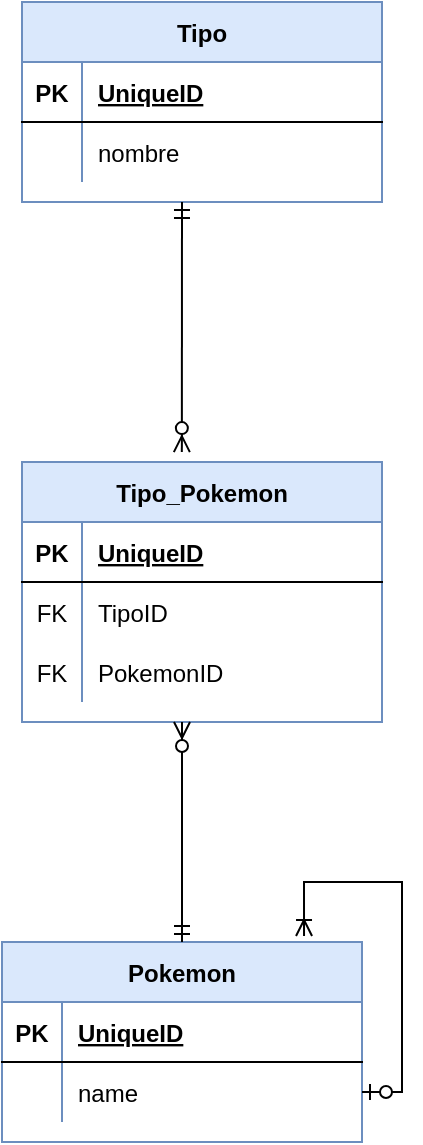 <mxfile version="20.5.1" type="github">
  <diagram id="RUinC2pi4kMbH4fZZOq3" name="Page-1">
    <mxGraphModel dx="2062" dy="1154" grid="1" gridSize="10" guides="1" tooltips="1" connect="1" arrows="1" fold="1" page="1" pageScale="1" pageWidth="1169" pageHeight="827" math="0" shadow="0">
      <root>
        <mxCell id="0" />
        <mxCell id="1" parent="0" />
        <mxCell id="HFrmvLzBU8FO7kYzkqky-1" value="Pokemon" style="shape=table;startSize=30;container=1;collapsible=1;childLayout=tableLayout;fixedRows=1;rowLines=0;fontStyle=1;align=center;resizeLast=1;fillColor=#dae8fc;strokeColor=#6c8ebf;" vertex="1" parent="1">
          <mxGeometry x="70" y="540" width="180" height="100" as="geometry" />
        </mxCell>
        <mxCell id="HFrmvLzBU8FO7kYzkqky-2" value="" style="shape=tableRow;horizontal=0;startSize=0;swimlaneHead=0;swimlaneBody=0;fillColor=none;collapsible=0;dropTarget=0;points=[[0,0.5],[1,0.5]];portConstraint=eastwest;top=0;left=0;right=0;bottom=1;" vertex="1" parent="HFrmvLzBU8FO7kYzkqky-1">
          <mxGeometry y="30" width="180" height="30" as="geometry" />
        </mxCell>
        <mxCell id="HFrmvLzBU8FO7kYzkqky-3" value="PK" style="shape=partialRectangle;connectable=0;fillColor=none;top=0;left=0;bottom=0;right=0;fontStyle=1;overflow=hidden;" vertex="1" parent="HFrmvLzBU8FO7kYzkqky-2">
          <mxGeometry width="30" height="30" as="geometry">
            <mxRectangle width="30" height="30" as="alternateBounds" />
          </mxGeometry>
        </mxCell>
        <mxCell id="HFrmvLzBU8FO7kYzkqky-4" value="UniqueID" style="shape=partialRectangle;connectable=0;fillColor=none;top=0;left=0;bottom=0;right=0;align=left;spacingLeft=6;fontStyle=5;overflow=hidden;" vertex="1" parent="HFrmvLzBU8FO7kYzkqky-2">
          <mxGeometry x="30" width="150" height="30" as="geometry">
            <mxRectangle width="150" height="30" as="alternateBounds" />
          </mxGeometry>
        </mxCell>
        <mxCell id="HFrmvLzBU8FO7kYzkqky-5" value="" style="shape=tableRow;horizontal=0;startSize=0;swimlaneHead=0;swimlaneBody=0;fillColor=none;collapsible=0;dropTarget=0;points=[[0,0.5],[1,0.5]];portConstraint=eastwest;top=0;left=0;right=0;bottom=0;" vertex="1" parent="HFrmvLzBU8FO7kYzkqky-1">
          <mxGeometry y="60" width="180" height="30" as="geometry" />
        </mxCell>
        <mxCell id="HFrmvLzBU8FO7kYzkqky-6" value="" style="shape=partialRectangle;connectable=0;fillColor=none;top=0;left=0;bottom=0;right=0;editable=1;overflow=hidden;" vertex="1" parent="HFrmvLzBU8FO7kYzkqky-5">
          <mxGeometry width="30" height="30" as="geometry">
            <mxRectangle width="30" height="30" as="alternateBounds" />
          </mxGeometry>
        </mxCell>
        <mxCell id="HFrmvLzBU8FO7kYzkqky-7" value="name" style="shape=partialRectangle;connectable=0;fillColor=none;top=0;left=0;bottom=0;right=0;align=left;spacingLeft=6;overflow=hidden;" vertex="1" parent="HFrmvLzBU8FO7kYzkqky-5">
          <mxGeometry x="30" width="150" height="30" as="geometry">
            <mxRectangle width="150" height="30" as="alternateBounds" />
          </mxGeometry>
        </mxCell>
        <mxCell id="HFrmvLzBU8FO7kYzkqky-59" value="" style="fontSize=12;html=1;endArrow=ERoneToMany;startArrow=ERzeroToOne;rounded=0;exitX=1;exitY=0.5;exitDx=0;exitDy=0;entryX=0.839;entryY=-0.03;entryDx=0;entryDy=0;entryPerimeter=0;edgeStyle=orthogonalEdgeStyle;" edge="1" parent="HFrmvLzBU8FO7kYzkqky-1" source="HFrmvLzBU8FO7kYzkqky-5" target="HFrmvLzBU8FO7kYzkqky-1">
          <mxGeometry width="100" height="100" relative="1" as="geometry">
            <mxPoint x="230" y="110" as="sourcePoint" />
            <mxPoint x="330" y="10" as="targetPoint" />
            <Array as="points">
              <mxPoint x="200" y="75" />
              <mxPoint x="200" y="-30" />
              <mxPoint x="151" y="-30" />
            </Array>
          </mxGeometry>
        </mxCell>
        <mxCell id="HFrmvLzBU8FO7kYzkqky-14" value="Tipo" style="shape=table;startSize=30;container=1;collapsible=1;childLayout=tableLayout;fixedRows=1;rowLines=0;fontStyle=1;align=center;resizeLast=1;fillColor=#dae8fc;strokeColor=#6c8ebf;" vertex="1" parent="1">
          <mxGeometry x="80" y="70" width="180" height="100" as="geometry" />
        </mxCell>
        <mxCell id="HFrmvLzBU8FO7kYzkqky-15" value="" style="shape=tableRow;horizontal=0;startSize=0;swimlaneHead=0;swimlaneBody=0;fillColor=none;collapsible=0;dropTarget=0;points=[[0,0.5],[1,0.5]];portConstraint=eastwest;top=0;left=0;right=0;bottom=1;" vertex="1" parent="HFrmvLzBU8FO7kYzkqky-14">
          <mxGeometry y="30" width="180" height="30" as="geometry" />
        </mxCell>
        <mxCell id="HFrmvLzBU8FO7kYzkqky-16" value="PK" style="shape=partialRectangle;connectable=0;fillColor=none;top=0;left=0;bottom=0;right=0;fontStyle=1;overflow=hidden;" vertex="1" parent="HFrmvLzBU8FO7kYzkqky-15">
          <mxGeometry width="30" height="30" as="geometry">
            <mxRectangle width="30" height="30" as="alternateBounds" />
          </mxGeometry>
        </mxCell>
        <mxCell id="HFrmvLzBU8FO7kYzkqky-17" value="UniqueID" style="shape=partialRectangle;connectable=0;fillColor=none;top=0;left=0;bottom=0;right=0;align=left;spacingLeft=6;fontStyle=5;overflow=hidden;" vertex="1" parent="HFrmvLzBU8FO7kYzkqky-15">
          <mxGeometry x="30" width="150" height="30" as="geometry">
            <mxRectangle width="150" height="30" as="alternateBounds" />
          </mxGeometry>
        </mxCell>
        <mxCell id="HFrmvLzBU8FO7kYzkqky-18" value="" style="shape=tableRow;horizontal=0;startSize=0;swimlaneHead=0;swimlaneBody=0;fillColor=none;collapsible=0;dropTarget=0;points=[[0,0.5],[1,0.5]];portConstraint=eastwest;top=0;left=0;right=0;bottom=0;" vertex="1" parent="HFrmvLzBU8FO7kYzkqky-14">
          <mxGeometry y="60" width="180" height="30" as="geometry" />
        </mxCell>
        <mxCell id="HFrmvLzBU8FO7kYzkqky-19" value="" style="shape=partialRectangle;connectable=0;fillColor=none;top=0;left=0;bottom=0;right=0;editable=1;overflow=hidden;" vertex="1" parent="HFrmvLzBU8FO7kYzkqky-18">
          <mxGeometry width="30" height="30" as="geometry">
            <mxRectangle width="30" height="30" as="alternateBounds" />
          </mxGeometry>
        </mxCell>
        <mxCell id="HFrmvLzBU8FO7kYzkqky-20" value="nombre" style="shape=partialRectangle;connectable=0;fillColor=none;top=0;left=0;bottom=0;right=0;align=left;spacingLeft=6;overflow=hidden;" vertex="1" parent="HFrmvLzBU8FO7kYzkqky-18">
          <mxGeometry x="30" width="150" height="30" as="geometry">
            <mxRectangle width="150" height="30" as="alternateBounds" />
          </mxGeometry>
        </mxCell>
        <mxCell id="HFrmvLzBU8FO7kYzkqky-44" value="Tipo_Pokemon" style="shape=table;startSize=30;container=1;collapsible=1;childLayout=tableLayout;fixedRows=1;rowLines=0;fontStyle=1;align=center;resizeLast=1;fillColor=#dae8fc;strokeColor=#6c8ebf;" vertex="1" parent="1">
          <mxGeometry x="80" y="300" width="180" height="130" as="geometry" />
        </mxCell>
        <mxCell id="HFrmvLzBU8FO7kYzkqky-45" value="" style="shape=tableRow;horizontal=0;startSize=0;swimlaneHead=0;swimlaneBody=0;fillColor=none;collapsible=0;dropTarget=0;points=[[0,0.5],[1,0.5]];portConstraint=eastwest;top=0;left=0;right=0;bottom=1;" vertex="1" parent="HFrmvLzBU8FO7kYzkqky-44">
          <mxGeometry y="30" width="180" height="30" as="geometry" />
        </mxCell>
        <mxCell id="HFrmvLzBU8FO7kYzkqky-46" value="PK" style="shape=partialRectangle;connectable=0;fillColor=none;top=0;left=0;bottom=0;right=0;fontStyle=1;overflow=hidden;" vertex="1" parent="HFrmvLzBU8FO7kYzkqky-45">
          <mxGeometry width="30" height="30" as="geometry">
            <mxRectangle width="30" height="30" as="alternateBounds" />
          </mxGeometry>
        </mxCell>
        <mxCell id="HFrmvLzBU8FO7kYzkqky-47" value="UniqueID" style="shape=partialRectangle;connectable=0;fillColor=none;top=0;left=0;bottom=0;right=0;align=left;spacingLeft=6;fontStyle=5;overflow=hidden;" vertex="1" parent="HFrmvLzBU8FO7kYzkqky-45">
          <mxGeometry x="30" width="150" height="30" as="geometry">
            <mxRectangle width="150" height="30" as="alternateBounds" />
          </mxGeometry>
        </mxCell>
        <mxCell id="HFrmvLzBU8FO7kYzkqky-48" value="" style="shape=tableRow;horizontal=0;startSize=0;swimlaneHead=0;swimlaneBody=0;fillColor=none;collapsible=0;dropTarget=0;points=[[0,0.5],[1,0.5]];portConstraint=eastwest;top=0;left=0;right=0;bottom=0;" vertex="1" parent="HFrmvLzBU8FO7kYzkqky-44">
          <mxGeometry y="60" width="180" height="30" as="geometry" />
        </mxCell>
        <mxCell id="HFrmvLzBU8FO7kYzkqky-49" value="FK" style="shape=partialRectangle;connectable=0;fillColor=none;top=0;left=0;bottom=0;right=0;editable=1;overflow=hidden;" vertex="1" parent="HFrmvLzBU8FO7kYzkqky-48">
          <mxGeometry width="30" height="30" as="geometry">
            <mxRectangle width="30" height="30" as="alternateBounds" />
          </mxGeometry>
        </mxCell>
        <mxCell id="HFrmvLzBU8FO7kYzkqky-50" value="TipoID" style="shape=partialRectangle;connectable=0;fillColor=none;top=0;left=0;bottom=0;right=0;align=left;spacingLeft=6;overflow=hidden;" vertex="1" parent="HFrmvLzBU8FO7kYzkqky-48">
          <mxGeometry x="30" width="150" height="30" as="geometry">
            <mxRectangle width="150" height="30" as="alternateBounds" />
          </mxGeometry>
        </mxCell>
        <mxCell id="HFrmvLzBU8FO7kYzkqky-51" value="" style="shape=tableRow;horizontal=0;startSize=0;swimlaneHead=0;swimlaneBody=0;fillColor=none;collapsible=0;dropTarget=0;points=[[0,0.5],[1,0.5]];portConstraint=eastwest;top=0;left=0;right=0;bottom=0;" vertex="1" parent="HFrmvLzBU8FO7kYzkqky-44">
          <mxGeometry y="90" width="180" height="30" as="geometry" />
        </mxCell>
        <mxCell id="HFrmvLzBU8FO7kYzkqky-52" value="FK" style="shape=partialRectangle;connectable=0;fillColor=none;top=0;left=0;bottom=0;right=0;editable=1;overflow=hidden;" vertex="1" parent="HFrmvLzBU8FO7kYzkqky-51">
          <mxGeometry width="30" height="30" as="geometry">
            <mxRectangle width="30" height="30" as="alternateBounds" />
          </mxGeometry>
        </mxCell>
        <mxCell id="HFrmvLzBU8FO7kYzkqky-53" value="PokemonID" style="shape=partialRectangle;connectable=0;fillColor=none;top=0;left=0;bottom=0;right=0;align=left;spacingLeft=6;overflow=hidden;" vertex="1" parent="HFrmvLzBU8FO7kYzkqky-51">
          <mxGeometry x="30" width="150" height="30" as="geometry">
            <mxRectangle width="150" height="30" as="alternateBounds" />
          </mxGeometry>
        </mxCell>
        <mxCell id="HFrmvLzBU8FO7kYzkqky-57" value="" style="fontSize=12;html=1;endArrow=ERzeroToMany;startArrow=ERmandOne;rounded=0;exitX=0.5;exitY=0;exitDx=0;exitDy=0;exitPerimeter=0;" edge="1" parent="1" source="HFrmvLzBU8FO7kYzkqky-1">
          <mxGeometry width="100" height="100" relative="1" as="geometry">
            <mxPoint x="160" y="530" as="sourcePoint" />
            <mxPoint x="160" y="430" as="targetPoint" />
          </mxGeometry>
        </mxCell>
        <mxCell id="HFrmvLzBU8FO7kYzkqky-58" value="" style="fontSize=12;html=1;endArrow=ERzeroToMany;startArrow=ERmandOne;rounded=0;entryX=0.444;entryY=-0.038;entryDx=0;entryDy=0;entryPerimeter=0;" edge="1" parent="1" target="HFrmvLzBU8FO7kYzkqky-44">
          <mxGeometry width="100" height="100" relative="1" as="geometry">
            <mxPoint x="160" y="170" as="sourcePoint" />
            <mxPoint x="160" y="290" as="targetPoint" />
          </mxGeometry>
        </mxCell>
      </root>
    </mxGraphModel>
  </diagram>
</mxfile>
